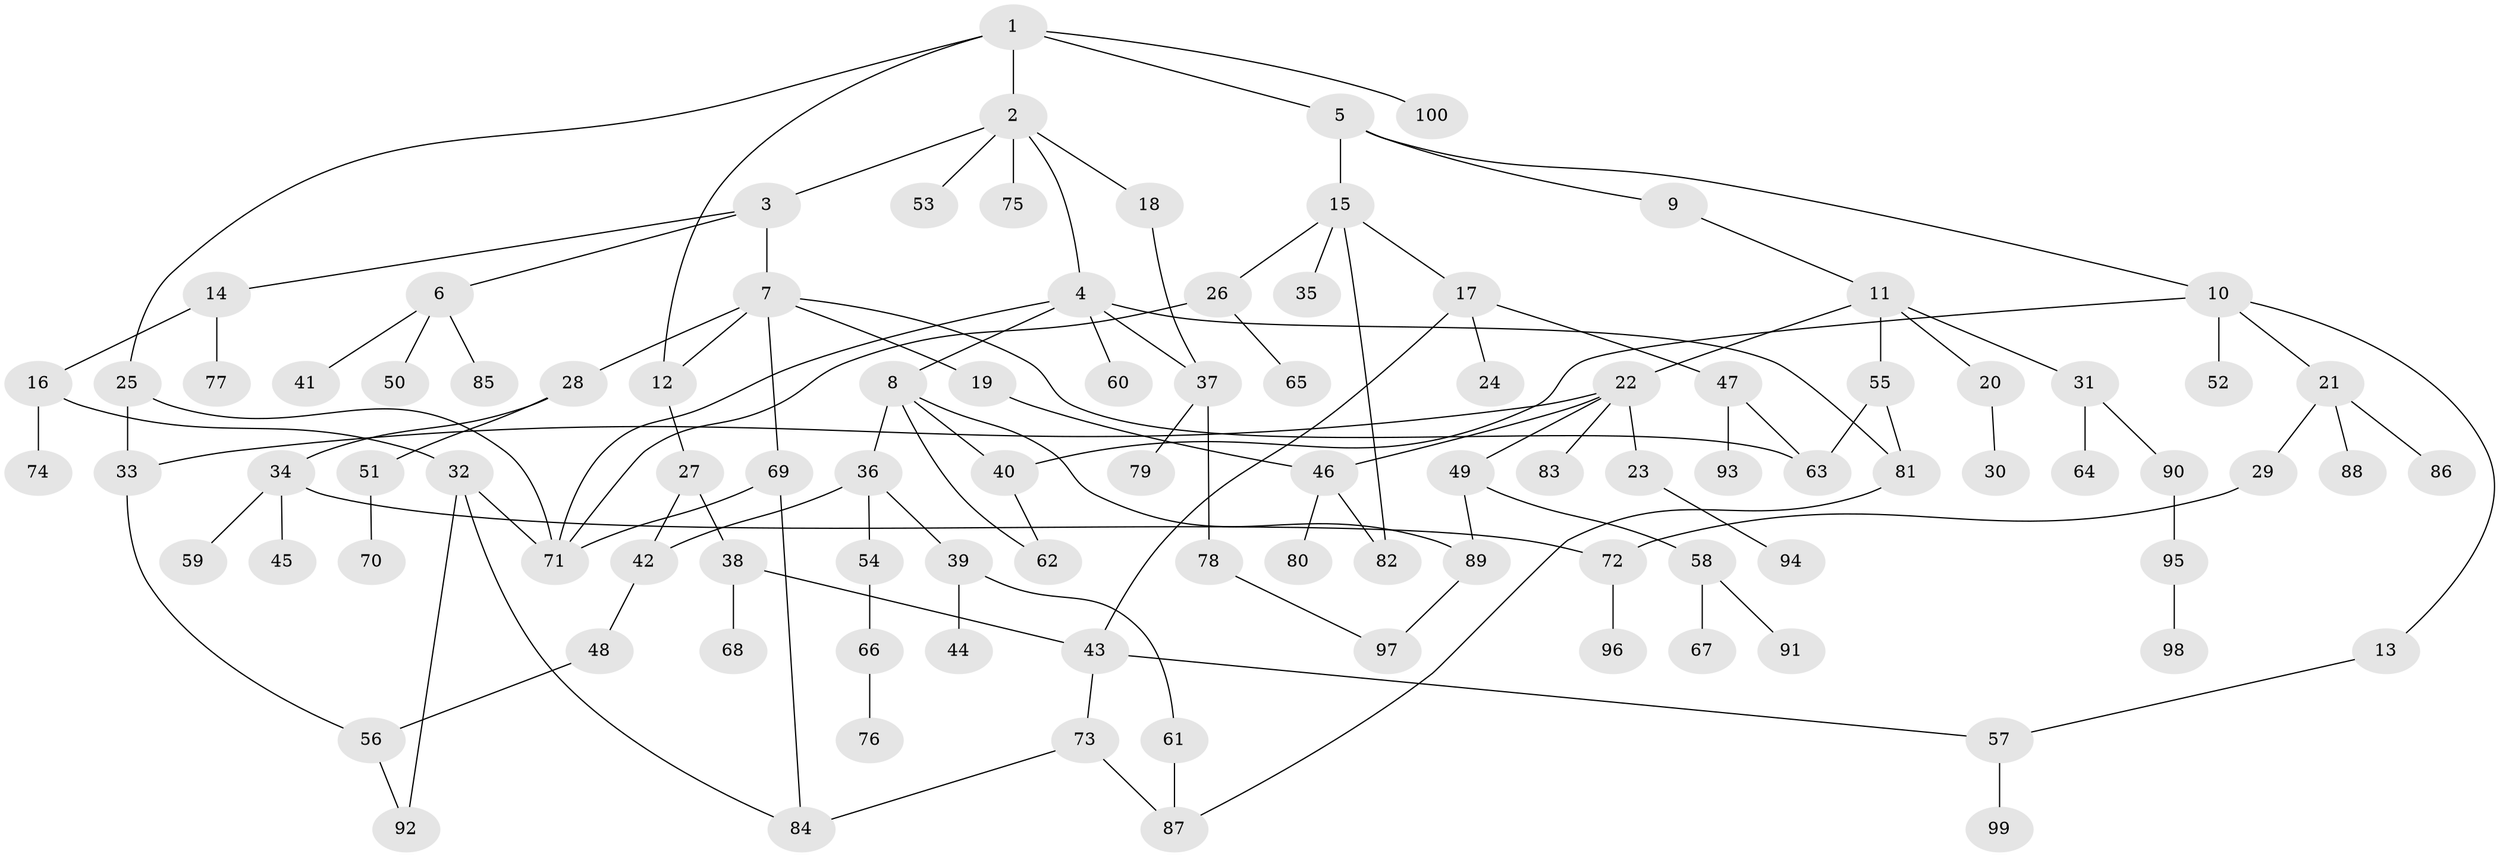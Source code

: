 // Generated by graph-tools (version 1.1) at 2025/54/02/21/25 11:54:43]
// undirected, 100 vertices, 125 edges
graph export_dot {
graph [start="1"]
  node [color=gray90,style=filled];
  1;
  2;
  3;
  4;
  5;
  6;
  7;
  8;
  9;
  10;
  11;
  12;
  13;
  14;
  15;
  16;
  17;
  18;
  19;
  20;
  21;
  22;
  23;
  24;
  25;
  26;
  27;
  28;
  29;
  30;
  31;
  32;
  33;
  34;
  35;
  36;
  37;
  38;
  39;
  40;
  41;
  42;
  43;
  44;
  45;
  46;
  47;
  48;
  49;
  50;
  51;
  52;
  53;
  54;
  55;
  56;
  57;
  58;
  59;
  60;
  61;
  62;
  63;
  64;
  65;
  66;
  67;
  68;
  69;
  70;
  71;
  72;
  73;
  74;
  75;
  76;
  77;
  78;
  79;
  80;
  81;
  82;
  83;
  84;
  85;
  86;
  87;
  88;
  89;
  90;
  91;
  92;
  93;
  94;
  95;
  96;
  97;
  98;
  99;
  100;
  1 -- 2;
  1 -- 5;
  1 -- 12;
  1 -- 25;
  1 -- 100;
  2 -- 3;
  2 -- 4;
  2 -- 18;
  2 -- 53;
  2 -- 75;
  3 -- 6;
  3 -- 7;
  3 -- 14;
  4 -- 8;
  4 -- 37;
  4 -- 60;
  4 -- 81;
  4 -- 71;
  5 -- 9;
  5 -- 10;
  5 -- 15;
  6 -- 41;
  6 -- 50;
  6 -- 85;
  7 -- 19;
  7 -- 28;
  7 -- 69;
  7 -- 12;
  7 -- 63;
  8 -- 36;
  8 -- 89;
  8 -- 62;
  8 -- 40;
  9 -- 11;
  10 -- 13;
  10 -- 21;
  10 -- 40;
  10 -- 52;
  11 -- 20;
  11 -- 22;
  11 -- 31;
  11 -- 55;
  12 -- 27;
  13 -- 57;
  14 -- 16;
  14 -- 77;
  15 -- 17;
  15 -- 26;
  15 -- 35;
  15 -- 82;
  16 -- 32;
  16 -- 74;
  17 -- 24;
  17 -- 43;
  17 -- 47;
  18 -- 37;
  19 -- 46;
  20 -- 30;
  21 -- 29;
  21 -- 86;
  21 -- 88;
  22 -- 23;
  22 -- 46;
  22 -- 49;
  22 -- 83;
  22 -- 33;
  23 -- 94;
  25 -- 33;
  25 -- 71;
  26 -- 65;
  26 -- 71;
  27 -- 38;
  27 -- 42;
  28 -- 34;
  28 -- 51;
  29 -- 72;
  31 -- 64;
  31 -- 90;
  32 -- 84;
  32 -- 92;
  32 -- 71;
  33 -- 56;
  34 -- 45;
  34 -- 59;
  34 -- 72;
  36 -- 39;
  36 -- 54;
  36 -- 42;
  37 -- 78;
  37 -- 79;
  38 -- 68;
  38 -- 43;
  39 -- 44;
  39 -- 61;
  40 -- 62;
  42 -- 48;
  43 -- 57;
  43 -- 73;
  46 -- 80;
  46 -- 82;
  47 -- 63;
  47 -- 93;
  48 -- 56;
  49 -- 58;
  49 -- 89;
  51 -- 70;
  54 -- 66;
  55 -- 81;
  55 -- 63;
  56 -- 92;
  57 -- 99;
  58 -- 67;
  58 -- 91;
  61 -- 87;
  66 -- 76;
  69 -- 71;
  69 -- 84;
  72 -- 96;
  73 -- 84;
  73 -- 87;
  78 -- 97;
  81 -- 87;
  89 -- 97;
  90 -- 95;
  95 -- 98;
}
